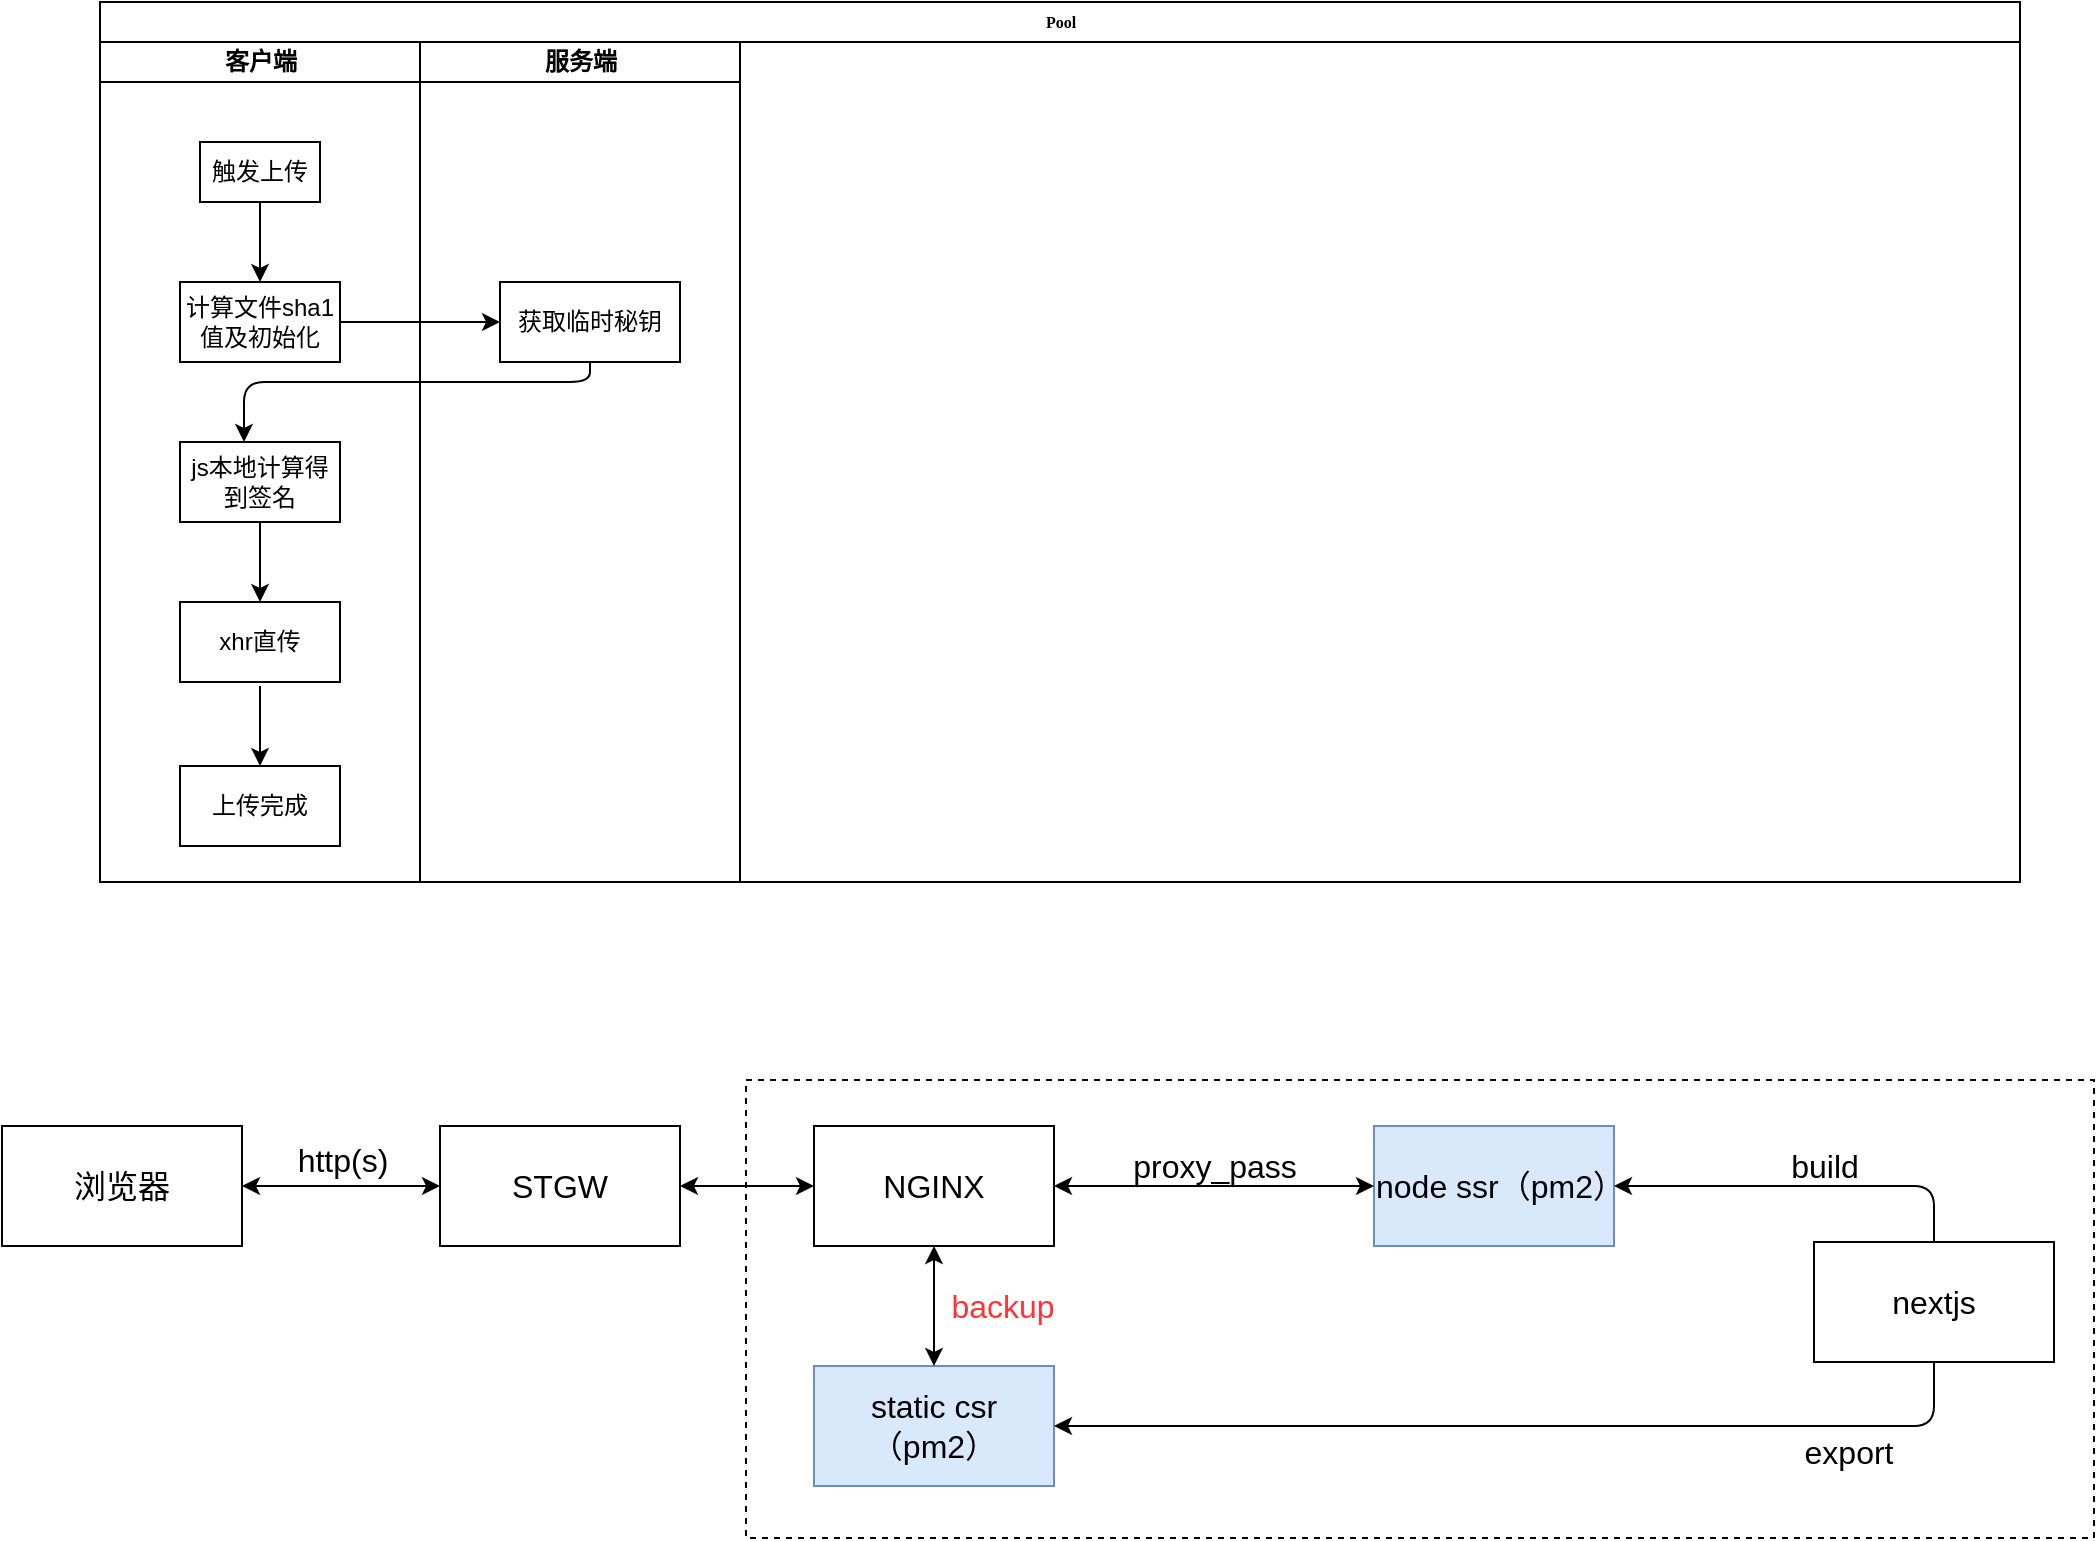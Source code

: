 <mxfile version="13.6.2" type="github" pages="2">
  <diagram name="Page-1" id="74e2e168-ea6b-b213-b513-2b3c1d86103e">
    <mxGraphModel dx="1426" dy="771" grid="0" gridSize="10" guides="1" tooltips="1" connect="1" arrows="1" fold="1" page="1" pageScale="1" pageWidth="1100" pageHeight="850" background="#FFFFFF" math="0" shadow="0">
      <root>
        <mxCell id="0" />
        <mxCell id="1" parent="0" />
        <mxCell id="D36skgeVaQOKRdgrBRnM-23" value="" style="rounded=0;whiteSpace=wrap;html=1;fontSize=16;dashed=1;" vertex="1" parent="1">
          <mxGeometry x="393" y="579" width="674" height="229" as="geometry" />
        </mxCell>
        <mxCell id="77e6c97f196da883-1" value="Pool" style="swimlane;html=1;childLayout=stackLayout;startSize=20;rounded=0;shadow=0;labelBackgroundColor=none;strokeWidth=1;fontFamily=Verdana;fontSize=8;align=center;" parent="1" vertex="1">
          <mxGeometry x="70" y="40" width="960" height="440" as="geometry" />
        </mxCell>
        <mxCell id="77e6c97f196da883-2" value="客户端" style="swimlane;html=1;startSize=20;" parent="77e6c97f196da883-1" vertex="1">
          <mxGeometry y="20" width="160" height="420" as="geometry" />
        </mxCell>
        <mxCell id="MWQBDPM0mxpBOgvhmU6q-4" style="edgeStyle=orthogonalEdgeStyle;rounded=0;orthogonalLoop=1;jettySize=auto;html=1;exitX=0.5;exitY=1;exitDx=0;exitDy=0;entryX=0.5;entryY=0;entryDx=0;entryDy=0;" parent="77e6c97f196da883-2" source="MWQBDPM0mxpBOgvhmU6q-1" target="MWQBDPM0mxpBOgvhmU6q-2" edge="1">
          <mxGeometry relative="1" as="geometry" />
        </mxCell>
        <mxCell id="MWQBDPM0mxpBOgvhmU6q-1" value="触发上传" style="whiteSpace=wrap;html=1;" parent="77e6c97f196da883-2" vertex="1">
          <mxGeometry x="50" y="50" width="60" height="30" as="geometry" />
        </mxCell>
        <mxCell id="MWQBDPM0mxpBOgvhmU6q-2" value="&lt;br&gt;计算文件sha1值及初始化&lt;br&gt;&lt;br&gt;&lt;p style=&quot;margin-top: 0pt ; margin-bottom: 0pt ; margin-left: 0in ; direction: ltr ; unicode-bidi: embed ; word-break: normal&quot;&gt;&lt;/p&gt;" style="whiteSpace=wrap;html=1;" parent="77e6c97f196da883-2" vertex="1">
          <mxGeometry x="40" y="120" width="80" height="40" as="geometry" />
        </mxCell>
        <mxCell id="MWQBDPM0mxpBOgvhmU6q-10" value="js本地计算得到签名" style="whiteSpace=wrap;html=1;" parent="77e6c97f196da883-2" vertex="1">
          <mxGeometry x="40" y="200" width="80" height="40" as="geometry" />
        </mxCell>
        <mxCell id="MWQBDPM0mxpBOgvhmU6q-13" value="xhr直传&lt;br&gt;&lt;p style=&quot;margin-top: 0pt ; margin-bottom: 0pt ; margin-left: 0in ; direction: ltr ; unicode-bidi: embed ; word-break: normal&quot;&gt;&lt;/p&gt;" style="whiteSpace=wrap;html=1;" parent="77e6c97f196da883-2" vertex="1">
          <mxGeometry x="40" y="280" width="80" height="40" as="geometry" />
        </mxCell>
        <mxCell id="MWQBDPM0mxpBOgvhmU6q-14" value="" style="endArrow=classic;html=1;exitX=0.5;exitY=1;exitDx=0;exitDy=0;entryX=0.5;entryY=0;entryDx=0;entryDy=0;" parent="77e6c97f196da883-2" source="MWQBDPM0mxpBOgvhmU6q-10" target="MWQBDPM0mxpBOgvhmU6q-13" edge="1">
          <mxGeometry width="50" height="50" relative="1" as="geometry">
            <mxPoint x="330" y="290" as="sourcePoint" />
            <mxPoint x="380" y="240" as="targetPoint" />
          </mxGeometry>
        </mxCell>
        <mxCell id="MWQBDPM0mxpBOgvhmU6q-16" value="上传完成&lt;br&gt;&lt;p style=&quot;margin-top: 0pt ; margin-bottom: 0pt ; margin-left: 0in ; direction: ltr ; unicode-bidi: embed ; word-break: normal&quot;&gt;&lt;/p&gt;" style="whiteSpace=wrap;html=1;" parent="77e6c97f196da883-2" vertex="1">
          <mxGeometry x="40" y="362" width="80" height="40" as="geometry" />
        </mxCell>
        <mxCell id="MWQBDPM0mxpBOgvhmU6q-17" value="" style="endArrow=classic;html=1;exitX=0.5;exitY=1;exitDx=0;exitDy=0;entryX=0.5;entryY=0;entryDx=0;entryDy=0;" parent="77e6c97f196da883-2" target="MWQBDPM0mxpBOgvhmU6q-16" edge="1">
          <mxGeometry width="50" height="50" relative="1" as="geometry">
            <mxPoint x="80" y="322" as="sourcePoint" />
            <mxPoint x="310" y="262" as="targetPoint" />
          </mxGeometry>
        </mxCell>
        <mxCell id="77e6c97f196da883-3" value="服务端" style="swimlane;html=1;startSize=20;" parent="77e6c97f196da883-1" vertex="1">
          <mxGeometry x="160" y="20" width="160" height="420" as="geometry" />
        </mxCell>
        <mxCell id="MWQBDPM0mxpBOgvhmU6q-5" value="获取临时秘钥" style="whiteSpace=wrap;html=1;" parent="77e6c97f196da883-3" vertex="1">
          <mxGeometry x="40" y="120" width="90" height="40" as="geometry" />
        </mxCell>
        <mxCell id="MWQBDPM0mxpBOgvhmU6q-8" value="" style="endArrow=classic;html=1;exitX=1;exitY=0.5;exitDx=0;exitDy=0;entryX=0;entryY=0.5;entryDx=0;entryDy=0;" parent="77e6c97f196da883-1" source="MWQBDPM0mxpBOgvhmU6q-2" target="MWQBDPM0mxpBOgvhmU6q-5" edge="1">
          <mxGeometry width="50" height="50" relative="1" as="geometry">
            <mxPoint x="330" y="250" as="sourcePoint" />
            <mxPoint x="380" y="200" as="targetPoint" />
          </mxGeometry>
        </mxCell>
        <mxCell id="MWQBDPM0mxpBOgvhmU6q-12" value="" style="endArrow=classic;html=1;exitX=0.5;exitY=1;exitDx=0;exitDy=0;entryX=0.4;entryY=0;entryDx=0;entryDy=0;entryPerimeter=0;" parent="77e6c97f196da883-1" source="MWQBDPM0mxpBOgvhmU6q-5" target="MWQBDPM0mxpBOgvhmU6q-10" edge="1">
          <mxGeometry width="50" height="50" relative="1" as="geometry">
            <mxPoint x="330" y="290" as="sourcePoint" />
            <mxPoint x="380" y="240" as="targetPoint" />
            <Array as="points">
              <mxPoint x="245" y="190" />
              <mxPoint x="72" y="190" />
            </Array>
          </mxGeometry>
        </mxCell>
        <mxCell id="D36skgeVaQOKRdgrBRnM-1" value="&lt;font style=&quot;font-size: 16px&quot;&gt;浏览器&lt;/font&gt;" style="whiteSpace=wrap;html=1;" vertex="1" parent="1">
          <mxGeometry x="21" y="602" width="120" height="60" as="geometry" />
        </mxCell>
        <mxCell id="D36skgeVaQOKRdgrBRnM-2" value="NGINX" style="whiteSpace=wrap;html=1;fontSize=16;" vertex="1" parent="1">
          <mxGeometry x="427" y="602" width="120" height="60" as="geometry" />
        </mxCell>
        <mxCell id="D36skgeVaQOKRdgrBRnM-3" value="node ssr（pm2）" style="whiteSpace=wrap;html=1;fontSize=16;fillColor=#dae8fc;strokeColor=#6c8ebf;" vertex="1" parent="1">
          <mxGeometry x="707" y="602" width="120" height="60" as="geometry" />
        </mxCell>
        <mxCell id="D36skgeVaQOKRdgrBRnM-5" value="" style="endArrow=classic;startArrow=classic;html=1;fontSize=16;exitX=1;exitY=0.5;exitDx=0;exitDy=0;" edge="1" parent="1" source="D36skgeVaQOKRdgrBRnM-2" target="D36skgeVaQOKRdgrBRnM-3">
          <mxGeometry width="50" height="50" relative="1" as="geometry">
            <mxPoint x="697" y="542" as="sourcePoint" />
            <mxPoint x="747" y="492" as="targetPoint" />
          </mxGeometry>
        </mxCell>
        <mxCell id="D36skgeVaQOKRdgrBRnM-6" value="proxy_pass" style="text;html=1;align=center;verticalAlign=middle;resizable=0;points=[];autosize=1;fontSize=16;" vertex="1" parent="1">
          <mxGeometry x="577" y="612" width="100" height="20" as="geometry" />
        </mxCell>
        <mxCell id="D36skgeVaQOKRdgrBRnM-8" value="static csr（pm2）" style="whiteSpace=wrap;html=1;fontSize=16;fillColor=#dae8fc;strokeColor=#6c8ebf;" vertex="1" parent="1">
          <mxGeometry x="427" y="722" width="120" height="60" as="geometry" />
        </mxCell>
        <mxCell id="D36skgeVaQOKRdgrBRnM-10" value="backup" style="text;html=1;align=center;verticalAlign=middle;resizable=0;points=[];autosize=1;fontSize=16;fontColor=#FF3333;" vertex="1" parent="1">
          <mxGeometry x="486" y="682" width="70" height="20" as="geometry" />
        </mxCell>
        <mxCell id="D36skgeVaQOKRdgrBRnM-11" value="nextjs" style="whiteSpace=wrap;html=1;fontSize=16;" vertex="1" parent="1">
          <mxGeometry x="927" y="660" width="120" height="60" as="geometry" />
        </mxCell>
        <mxCell id="D36skgeVaQOKRdgrBRnM-12" value="" style="endArrow=classic;html=1;fontSize=16;exitX=0.5;exitY=0;exitDx=0;exitDy=0;entryX=1;entryY=0.5;entryDx=0;entryDy=0;" edge="1" parent="1" source="D36skgeVaQOKRdgrBRnM-11" target="D36skgeVaQOKRdgrBRnM-3">
          <mxGeometry width="50" height="50" relative="1" as="geometry">
            <mxPoint x="697" y="612" as="sourcePoint" />
            <mxPoint x="747" y="562" as="targetPoint" />
            <Array as="points">
              <mxPoint x="987" y="632" />
            </Array>
          </mxGeometry>
        </mxCell>
        <mxCell id="D36skgeVaQOKRdgrBRnM-13" value="" style="endArrow=classic;html=1;fontSize=16;exitX=0.5;exitY=1;exitDx=0;exitDy=0;entryX=1;entryY=0.5;entryDx=0;entryDy=0;" edge="1" parent="1" source="D36skgeVaQOKRdgrBRnM-11" target="D36skgeVaQOKRdgrBRnM-8">
          <mxGeometry width="50" height="50" relative="1" as="geometry">
            <mxPoint x="697" y="612" as="sourcePoint" />
            <mxPoint x="747" y="562" as="targetPoint" />
            <Array as="points">
              <mxPoint x="987" y="752" />
            </Array>
          </mxGeometry>
        </mxCell>
        <mxCell id="D36skgeVaQOKRdgrBRnM-14" value="build" style="text;html=1;align=center;verticalAlign=middle;resizable=0;points=[];autosize=1;fontSize=16;" vertex="1" parent="1">
          <mxGeometry x="907" y="612" width="50" height="20" as="geometry" />
        </mxCell>
        <mxCell id="D36skgeVaQOKRdgrBRnM-16" value="export" style="text;html=1;align=center;verticalAlign=middle;resizable=0;points=[];autosize=1;fontSize=16;" vertex="1" parent="1">
          <mxGeometry x="914" y="755" width="60" height="20" as="geometry" />
        </mxCell>
        <mxCell id="D36skgeVaQOKRdgrBRnM-17" value="http(s)" style="text;html=1;align=center;verticalAlign=middle;resizable=0;points=[];autosize=1;fontSize=16;" vertex="1" parent="1">
          <mxGeometry x="161" y="609" width="60" height="20" as="geometry" />
        </mxCell>
        <mxCell id="D36skgeVaQOKRdgrBRnM-18" value="" style="endArrow=classic;startArrow=classic;html=1;fontSize=16;exitX=0.5;exitY=1;exitDx=0;exitDy=0;entryX=0.5;entryY=0;entryDx=0;entryDy=0;" edge="1" parent="1" source="D36skgeVaQOKRdgrBRnM-2" target="D36skgeVaQOKRdgrBRnM-8">
          <mxGeometry width="50" height="50" relative="1" as="geometry">
            <mxPoint x="695" y="611" as="sourcePoint" />
            <mxPoint x="745" y="561" as="targetPoint" />
          </mxGeometry>
        </mxCell>
        <mxCell id="D36skgeVaQOKRdgrBRnM-19" value="STGW" style="whiteSpace=wrap;html=1;fontSize=16;" vertex="1" parent="1">
          <mxGeometry x="240" y="602" width="120" height="60" as="geometry" />
        </mxCell>
        <mxCell id="D36skgeVaQOKRdgrBRnM-20" value="" style="endArrow=classic;startArrow=classic;html=1;fontSize=16;exitX=1;exitY=0.5;exitDx=0;exitDy=0;" edge="1" parent="1" source="D36skgeVaQOKRdgrBRnM-1" target="D36skgeVaQOKRdgrBRnM-19">
          <mxGeometry width="50" height="50" relative="1" as="geometry">
            <mxPoint x="598" y="465" as="sourcePoint" />
            <mxPoint x="648" y="415" as="targetPoint" />
          </mxGeometry>
        </mxCell>
        <mxCell id="D36skgeVaQOKRdgrBRnM-21" value="" style="endArrow=classic;startArrow=classic;html=1;fontSize=16;exitX=1;exitY=0.5;exitDx=0;exitDy=0;entryX=0;entryY=0.5;entryDx=0;entryDy=0;" edge="1" parent="1" source="D36skgeVaQOKRdgrBRnM-19" target="D36skgeVaQOKRdgrBRnM-2">
          <mxGeometry width="50" height="50" relative="1" as="geometry">
            <mxPoint x="598" y="465" as="sourcePoint" />
            <mxPoint x="648" y="415" as="targetPoint" />
          </mxGeometry>
        </mxCell>
      </root>
    </mxGraphModel>
  </diagram>
  <diagram id="Cu07pGycJiZpXD6VTyN3" name="Page-2">
    <mxGraphModel dx="1426" dy="771" grid="1" gridSize="10" guides="1" tooltips="1" connect="1" arrows="1" fold="1" page="1" pageScale="1" pageWidth="827" pageHeight="1169" math="0" shadow="0">
      <root>
        <mxCell id="v1t5H6WuFRgcCA0CCX4o-0" />
        <mxCell id="v1t5H6WuFRgcCA0CCX4o-1" parent="v1t5H6WuFRgcCA0CCX4o-0" />
        <mxCell id="h2B_KDKAaET91_RehCQh-0" value="Pool" style="swimlane;html=1;childLayout=stackLayout;startSize=20;rounded=0;shadow=0;labelBackgroundColor=none;strokeWidth=1;fontFamily=Verdana;fontSize=8;align=center;" parent="v1t5H6WuFRgcCA0CCX4o-1" vertex="1">
          <mxGeometry x="70" y="40" width="960" height="580" as="geometry" />
        </mxCell>
        <mxCell id="h2B_KDKAaET91_RehCQh-1" value="客户端" style="swimlane;html=1;startSize=20;" parent="h2B_KDKAaET91_RehCQh-0" vertex="1">
          <mxGeometry y="20" width="220" height="560" as="geometry" />
        </mxCell>
        <mxCell id="h2B_KDKAaET91_RehCQh-2" style="edgeStyle=orthogonalEdgeStyle;rounded=0;orthogonalLoop=1;jettySize=auto;html=1;exitX=0.5;exitY=1;exitDx=0;exitDy=0;entryX=0.5;entryY=0;entryDx=0;entryDy=0;" parent="h2B_KDKAaET91_RehCQh-1" source="h2B_KDKAaET91_RehCQh-3" target="h2B_KDKAaET91_RehCQh-4" edge="1">
          <mxGeometry relative="1" as="geometry" />
        </mxCell>
        <mxCell id="4_InZ3COkvxpZ-zBdZR8-10" value="xhr直传&lt;br&gt;&lt;p style=&quot;margin-top: 0pt ; margin-bottom: 0pt ; margin-left: 0in ; direction: ltr ; unicode-bidi: embed ; word-break: normal&quot;&gt;&lt;/p&gt;" style="whiteSpace=wrap;html=1;" parent="h2B_KDKAaET91_RehCQh-1" vertex="1">
          <mxGeometry x="20" y="400" width="60" height="40" as="geometry" />
        </mxCell>
        <mxCell id="4_InZ3COkvxpZ-zBdZR8-6" value="本地计算签名，初始化分块上传&lt;br&gt;&lt;p style=&quot;margin-top: 0pt ; margin-bottom: 0pt ; margin-left: 0in ; direction: ltr ; unicode-bidi: embed ; word-break: normal&quot;&gt;&lt;/p&gt;" style="whiteSpace=wrap;html=1;" parent="h2B_KDKAaET91_RehCQh-1" vertex="1">
          <mxGeometry x="59" y="220" width="98" height="40" as="geometry" />
        </mxCell>
        <mxCell id="h2B_KDKAaET91_RehCQh-3" value="触发上传" style="whiteSpace=wrap;html=1;" parent="h2B_KDKAaET91_RehCQh-1" vertex="1">
          <mxGeometry x="77" y="50" width="60" height="30" as="geometry" />
        </mxCell>
        <mxCell id="h2B_KDKAaET91_RehCQh-4" value="&lt;br&gt;计算文件sha1值及初始化&lt;br&gt;&lt;br&gt;&lt;p style=&quot;margin-top: 0pt ; margin-bottom: 0pt ; margin-left: 0in ; direction: ltr ; unicode-bidi: embed ; word-break: normal&quot;&gt;&lt;/p&gt;" style="whiteSpace=wrap;html=1;" parent="h2B_KDKAaET91_RehCQh-1" vertex="1">
          <mxGeometry x="67" y="120" width="80" height="40" as="geometry" />
        </mxCell>
        <mxCell id="4_InZ3COkvxpZ-zBdZR8-0" value="上传完成，支持CDN加速访问&lt;br&gt;&lt;p style=&quot;margin-top: 0pt ; margin-bottom: 0pt ; margin-left: 0in ; direction: ltr ; unicode-bidi: embed ; word-break: normal&quot;&gt;&lt;/p&gt;" style="whiteSpace=wrap;html=1;" parent="h2B_KDKAaET91_RehCQh-1" vertex="1">
          <mxGeometry x="64" y="485" width="90" height="45" as="geometry" />
        </mxCell>
        <mxCell id="4_InZ3COkvxpZ-zBdZR8-8" value="size&amp;gt;4M" style="rhombus;whiteSpace=wrap;html=1;" parent="h2B_KDKAaET91_RehCQh-1" vertex="1">
          <mxGeometry x="77" y="290" width="60" height="60" as="geometry" />
        </mxCell>
        <mxCell id="4_InZ3COkvxpZ-zBdZR8-9" value="" style="endArrow=classic;html=1;exitX=0.5;exitY=1;exitDx=0;exitDy=0;entryX=0.5;entryY=0;entryDx=0;entryDy=0;" parent="h2B_KDKAaET91_RehCQh-1" source="4_InZ3COkvxpZ-zBdZR8-6" target="4_InZ3COkvxpZ-zBdZR8-8" edge="1">
          <mxGeometry width="50" height="50" relative="1" as="geometry">
            <mxPoint x="300" y="300" as="sourcePoint" />
            <mxPoint x="350" y="250" as="targetPoint" />
          </mxGeometry>
        </mxCell>
        <mxCell id="4_InZ3COkvxpZ-zBdZR8-20" value="分块上传&lt;br&gt;&lt;p style=&quot;margin-top: 0pt ; margin-bottom: 0pt ; margin-left: 0in ; direction: ltr ; unicode-bidi: embed ; word-break: normal&quot;&gt;&lt;/p&gt;" style="whiteSpace=wrap;html=1;" parent="h2B_KDKAaET91_RehCQh-1" vertex="1">
          <mxGeometry x="127" y="400" width="60" height="40" as="geometry" />
        </mxCell>
        <mxCell id="4_InZ3COkvxpZ-zBdZR8-21" value="" style="endArrow=classic;html=1;entryX=0.5;entryY=0;entryDx=0;entryDy=0;" parent="h2B_KDKAaET91_RehCQh-1" source="4_InZ3COkvxpZ-zBdZR8-8" target="4_InZ3COkvxpZ-zBdZR8-20" edge="1">
          <mxGeometry width="50" height="50" relative="1" as="geometry">
            <mxPoint x="140" y="320" as="sourcePoint" />
            <mxPoint x="277.711" y="380" as="targetPoint" />
            <Array as="points">
              <mxPoint x="157" y="320" />
            </Array>
          </mxGeometry>
        </mxCell>
        <mxCell id="4_InZ3COkvxpZ-zBdZR8-22" value="" style="endArrow=classic;html=1;exitX=0;exitY=0.5;exitDx=0;exitDy=0;entryX=0.5;entryY=0;entryDx=0;entryDy=0;" parent="h2B_KDKAaET91_RehCQh-1" source="4_InZ3COkvxpZ-zBdZR8-8" target="4_InZ3COkvxpZ-zBdZR8-10" edge="1">
          <mxGeometry width="50" height="50" relative="1" as="geometry">
            <mxPoint x="280" y="290" as="sourcePoint" />
            <mxPoint x="330" y="240" as="targetPoint" />
            <Array as="points">
              <mxPoint x="50" y="320" />
            </Array>
          </mxGeometry>
        </mxCell>
        <mxCell id="4_InZ3COkvxpZ-zBdZR8-25" value="" style="endArrow=classic;html=1;exitX=0.5;exitY=1;exitDx=0;exitDy=0;entryX=0.5;entryY=0;entryDx=0;entryDy=0;" parent="h2B_KDKAaET91_RehCQh-1" source="4_InZ3COkvxpZ-zBdZR8-20" target="4_InZ3COkvxpZ-zBdZR8-0" edge="1">
          <mxGeometry width="50" height="50" relative="1" as="geometry">
            <mxPoint x="150" y="490" as="sourcePoint" />
            <mxPoint x="200" y="440" as="targetPoint" />
            <Array as="points">
              <mxPoint x="157" y="460" />
              <mxPoint x="109" y="460" />
            </Array>
          </mxGeometry>
        </mxCell>
        <mxCell id="4_InZ3COkvxpZ-zBdZR8-26" value="" style="endArrow=classic;html=1;exitX=0.5;exitY=1;exitDx=0;exitDy=0;entryX=0.5;entryY=0;entryDx=0;entryDy=0;" parent="h2B_KDKAaET91_RehCQh-1" source="4_InZ3COkvxpZ-zBdZR8-10" target="4_InZ3COkvxpZ-zBdZR8-0" edge="1">
          <mxGeometry width="50" height="50" relative="1" as="geometry">
            <mxPoint x="280" y="290" as="sourcePoint" />
            <mxPoint x="110" y="480" as="targetPoint" />
            <Array as="points">
              <mxPoint x="50" y="460" />
              <mxPoint x="110" y="460" />
            </Array>
          </mxGeometry>
        </mxCell>
        <mxCell id="h2B_KDKAaET91_RehCQh-12" value="" style="endArrow=classic;html=1;exitX=1;exitY=0.5;exitDx=0;exitDy=0;entryX=0;entryY=0.5;entryDx=0;entryDy=0;" parent="h2B_KDKAaET91_RehCQh-0" source="h2B_KDKAaET91_RehCQh-4" target="h2B_KDKAaET91_RehCQh-14" edge="1">
          <mxGeometry width="50" height="50" relative="1" as="geometry">
            <mxPoint x="330" y="250" as="sourcePoint" />
            <mxPoint x="200" y="160" as="targetPoint" />
          </mxGeometry>
        </mxCell>
        <mxCell id="4_InZ3COkvxpZ-zBdZR8-4" value="" style="endArrow=classic;html=1;exitX=1;exitY=0.5;exitDx=0;exitDy=0;entryX=1;entryY=0.5;entryDx=0;entryDy=0;" parent="h2B_KDKAaET91_RehCQh-0" source="h2B_KDKAaET91_RehCQh-14" target="4_InZ3COkvxpZ-zBdZR8-0" edge="1">
          <mxGeometry width="50" height="50" relative="1" as="geometry">
            <mxPoint x="280" y="390" as="sourcePoint" />
            <mxPoint x="330" y="340" as="targetPoint" />
            <Array as="points">
              <mxPoint x="380" y="160" />
              <mxPoint x="380" y="528" />
            </Array>
          </mxGeometry>
        </mxCell>
        <mxCell id="4_InZ3COkvxpZ-zBdZR8-7" value="" style="endArrow=classic;html=1;exitX=0;exitY=0.5;exitDx=0;exitDy=0;entryX=1;entryY=0.5;entryDx=0;entryDy=0;" parent="h2B_KDKAaET91_RehCQh-0" source="4_InZ3COkvxpZ-zBdZR8-1" target="4_InZ3COkvxpZ-zBdZR8-6" edge="1">
          <mxGeometry width="50" height="50" relative="1" as="geometry">
            <mxPoint x="280" y="320" as="sourcePoint" />
            <mxPoint x="330" y="270" as="targetPoint" />
          </mxGeometry>
        </mxCell>
        <mxCell id="h2B_KDKAaET91_RehCQh-10" value="服务端" style="swimlane;html=1;startSize=20;" parent="h2B_KDKAaET91_RehCQh-0" vertex="1">
          <mxGeometry x="220" y="20" width="200" height="560" as="geometry" />
        </mxCell>
        <mxCell id="4_InZ3COkvxpZ-zBdZR8-3" value="N" style="text;html=1;align=center;verticalAlign=middle;resizable=0;points=[];autosize=1;" parent="h2B_KDKAaET91_RehCQh-10" vertex="1">
          <mxGeometry x="60" y="177" width="20" height="20" as="geometry" />
        </mxCell>
        <mxCell id="4_InZ3COkvxpZ-zBdZR8-1" value="限定临时秘钥操作及资源权限范围，返回临时秘钥&lt;br&gt;&lt;p style=&quot;margin-top: 0pt ; margin-bottom: 0pt ; margin-left: 0in ; direction: ltr ; unicode-bidi: embed ; word-break: normal&quot;&gt;&lt;/p&gt;" style="whiteSpace=wrap;html=1;" parent="h2B_KDKAaET91_RehCQh-10" vertex="1">
          <mxGeometry x="26" y="210" width="120" height="60" as="geometry" />
        </mxCell>
        <mxCell id="h2B_KDKAaET91_RehCQh-14" value="判重" style="rhombus;whiteSpace=wrap;html=1;" parent="h2B_KDKAaET91_RehCQh-10" vertex="1">
          <mxGeometry x="57" y="110" width="60" height="60" as="geometry" />
        </mxCell>
        <mxCell id="4_InZ3COkvxpZ-zBdZR8-2" value="" style="endArrow=classic;html=1;exitX=0.5;exitY=1;exitDx=0;exitDy=0;entryX=0.5;entryY=0;entryDx=0;entryDy=0;" parent="h2B_KDKAaET91_RehCQh-10" source="h2B_KDKAaET91_RehCQh-14" target="4_InZ3COkvxpZ-zBdZR8-1" edge="1">
          <mxGeometry width="50" height="50" relative="1" as="geometry">
            <mxPoint x="80" y="370" as="sourcePoint" />
            <mxPoint x="130" y="320" as="targetPoint" />
          </mxGeometry>
        </mxCell>
        <mxCell id="4_InZ3COkvxpZ-zBdZR8-5" value="Y" style="text;html=1;align=center;verticalAlign=middle;resizable=0;points=[];autosize=1;" parent="h2B_KDKAaET91_RehCQh-10" vertex="1">
          <mxGeometry x="134" y="120" width="20" height="20" as="geometry" />
        </mxCell>
      </root>
    </mxGraphModel>
  </diagram>
</mxfile>
